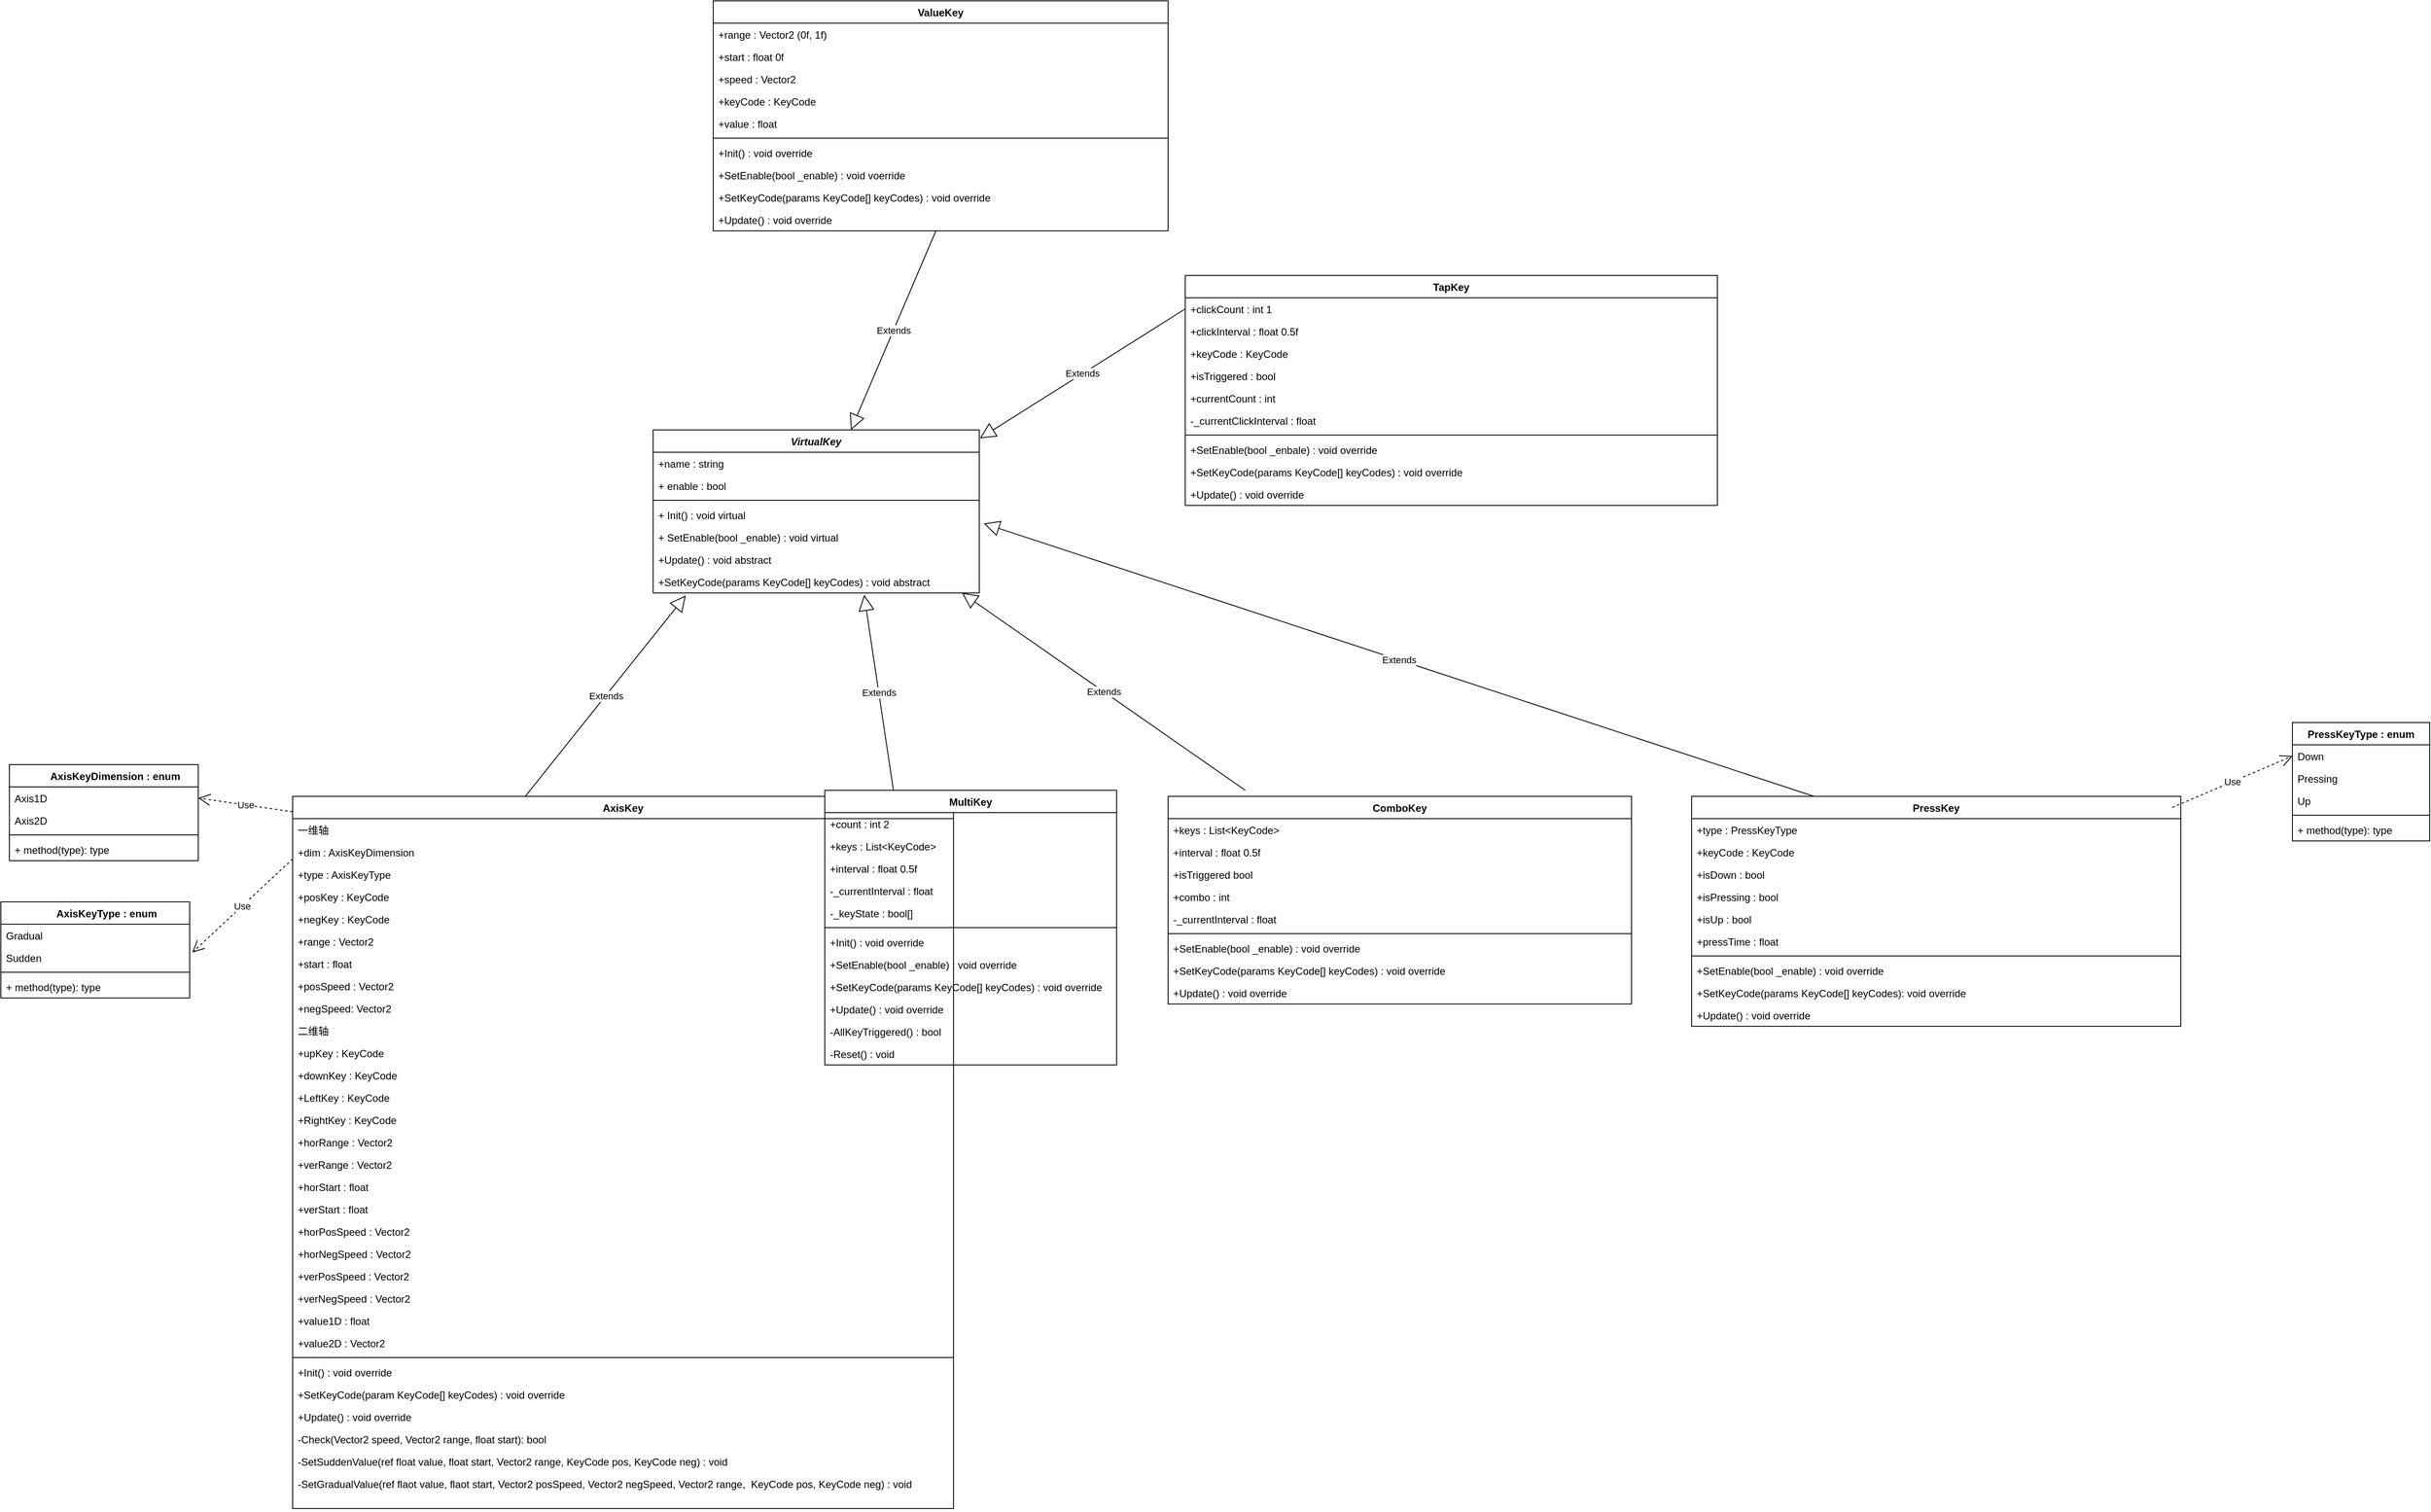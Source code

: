 <mxfile version="26.0.16">
  <diagram id="C5RBs43oDa-KdzZeNtuy" name="Page-1">
    <mxGraphModel dx="2987" dy="2426" grid="1" gridSize="10" guides="1" tooltips="1" connect="1" arrows="1" fold="1" page="1" pageScale="1" pageWidth="827" pageHeight="1169" math="0" shadow="0">
      <root>
        <mxCell id="WIyWlLk6GJQsqaUBKTNV-0" />
        <mxCell id="WIyWlLk6GJQsqaUBKTNV-1" parent="WIyWlLk6GJQsqaUBKTNV-0" />
        <mxCell id="GfEQE-91LS-eangu9dl8-4" value="&lt;i&gt;VirtualKey&lt;/i&gt;" style="swimlane;fontStyle=1;align=center;verticalAlign=top;childLayout=stackLayout;horizontal=1;startSize=26;horizontalStack=0;resizeParent=1;resizeParentMax=0;resizeLast=0;collapsible=1;marginBottom=0;whiteSpace=wrap;html=1;" vertex="1" parent="WIyWlLk6GJQsqaUBKTNV-1">
          <mxGeometry x="610" width="380" height="190" as="geometry" />
        </mxCell>
        <mxCell id="GfEQE-91LS-eangu9dl8-5" value="+name : string" style="text;strokeColor=none;fillColor=none;align=left;verticalAlign=top;spacingLeft=4;spacingRight=4;overflow=hidden;rotatable=0;points=[[0,0.5],[1,0.5]];portConstraint=eastwest;whiteSpace=wrap;html=1;" vertex="1" parent="GfEQE-91LS-eangu9dl8-4">
          <mxGeometry y="26" width="380" height="26" as="geometry" />
        </mxCell>
        <mxCell id="GfEQE-91LS-eangu9dl8-9" value="+ enable : bool" style="text;strokeColor=none;fillColor=none;align=left;verticalAlign=top;spacingLeft=4;spacingRight=4;overflow=hidden;rotatable=0;points=[[0,0.5],[1,0.5]];portConstraint=eastwest;whiteSpace=wrap;html=1;" vertex="1" parent="GfEQE-91LS-eangu9dl8-4">
          <mxGeometry y="52" width="380" height="26" as="geometry" />
        </mxCell>
        <mxCell id="GfEQE-91LS-eangu9dl8-6" value="" style="line;strokeWidth=1;fillColor=none;align=left;verticalAlign=middle;spacingTop=-1;spacingLeft=3;spacingRight=3;rotatable=0;labelPosition=right;points=[];portConstraint=eastwest;strokeColor=inherit;" vertex="1" parent="GfEQE-91LS-eangu9dl8-4">
          <mxGeometry y="78" width="380" height="8" as="geometry" />
        </mxCell>
        <mxCell id="GfEQE-91LS-eangu9dl8-7" value="+ Init() : void virtual" style="text;strokeColor=none;fillColor=none;align=left;verticalAlign=top;spacingLeft=4;spacingRight=4;overflow=hidden;rotatable=0;points=[[0,0.5],[1,0.5]];portConstraint=eastwest;whiteSpace=wrap;html=1;" vertex="1" parent="GfEQE-91LS-eangu9dl8-4">
          <mxGeometry y="86" width="380" height="26" as="geometry" />
        </mxCell>
        <mxCell id="GfEQE-91LS-eangu9dl8-10" value="+ SetEnable(bool _enable) : void virtual" style="text;strokeColor=none;fillColor=none;align=left;verticalAlign=top;spacingLeft=4;spacingRight=4;overflow=hidden;rotatable=0;points=[[0,0.5],[1,0.5]];portConstraint=eastwest;whiteSpace=wrap;html=1;" vertex="1" parent="GfEQE-91LS-eangu9dl8-4">
          <mxGeometry y="112" width="380" height="26" as="geometry" />
        </mxCell>
        <mxCell id="GfEQE-91LS-eangu9dl8-11" value="+Update() : void abstract" style="text;strokeColor=none;fillColor=none;align=left;verticalAlign=top;spacingLeft=4;spacingRight=4;overflow=hidden;rotatable=0;points=[[0,0.5],[1,0.5]];portConstraint=eastwest;whiteSpace=wrap;html=1;" vertex="1" parent="GfEQE-91LS-eangu9dl8-4">
          <mxGeometry y="138" width="380" height="26" as="geometry" />
        </mxCell>
        <mxCell id="GfEQE-91LS-eangu9dl8-12" value="+SetKeyCode(params KeyCode[] keyCodes) : void abstract" style="text;strokeColor=none;fillColor=none;align=left;verticalAlign=top;spacingLeft=4;spacingRight=4;overflow=hidden;rotatable=0;points=[[0,0.5],[1,0.5]];portConstraint=eastwest;whiteSpace=wrap;html=1;" vertex="1" parent="GfEQE-91LS-eangu9dl8-4">
          <mxGeometry y="164" width="380" height="26" as="geometry" />
        </mxCell>
        <mxCell id="GfEQE-91LS-eangu9dl8-8" value="Extends" style="endArrow=block;endSize=16;endFill=0;html=1;rounded=0;exitX=0.774;exitY=-0.047;exitDx=0;exitDy=0;exitPerimeter=0;entryX=0.1;entryY=1.115;entryDx=0;entryDy=0;entryPerimeter=0;" edge="1" parent="WIyWlLk6GJQsqaUBKTNV-1" target="GfEQE-91LS-eangu9dl8-12">
          <mxGeometry width="160" relative="1" as="geometry">
            <mxPoint x="460.9" y="427.18" as="sourcePoint" />
            <mxPoint x="620" y="240" as="targetPoint" />
          </mxGeometry>
        </mxCell>
        <mxCell id="GfEQE-91LS-eangu9dl8-13" value="&lt;span style=&quot;white-space: pre;&quot;&gt;&#x9;&lt;/span&gt;AxisKeyDimension : enum" style="swimlane;fontStyle=1;align=center;verticalAlign=top;childLayout=stackLayout;horizontal=1;startSize=26;horizontalStack=0;resizeParent=1;resizeParentMax=0;resizeLast=0;collapsible=1;marginBottom=0;whiteSpace=wrap;html=1;" vertex="1" parent="WIyWlLk6GJQsqaUBKTNV-1">
          <mxGeometry x="-140" y="390" width="220" height="112" as="geometry" />
        </mxCell>
        <mxCell id="GfEQE-91LS-eangu9dl8-14" value="Axis1D&lt;div&gt;&lt;br&gt;&lt;/div&gt;&lt;div&gt;&lt;br&gt;&lt;/div&gt;&lt;div&gt;&lt;br&gt;&lt;/div&gt;" style="text;strokeColor=none;fillColor=none;align=left;verticalAlign=top;spacingLeft=4;spacingRight=4;overflow=hidden;rotatable=0;points=[[0,0.5],[1,0.5]];portConstraint=eastwest;whiteSpace=wrap;html=1;" vertex="1" parent="GfEQE-91LS-eangu9dl8-13">
          <mxGeometry y="26" width="220" height="26" as="geometry" />
        </mxCell>
        <mxCell id="GfEQE-91LS-eangu9dl8-17" value="Axis2D&lt;div&gt;&lt;br&gt;&lt;/div&gt;&lt;div&gt;&lt;br&gt;&lt;/div&gt;&lt;div&gt;&lt;br&gt;&lt;/div&gt;" style="text;strokeColor=none;fillColor=none;align=left;verticalAlign=top;spacingLeft=4;spacingRight=4;overflow=hidden;rotatable=0;points=[[0,0.5],[1,0.5]];portConstraint=eastwest;whiteSpace=wrap;html=1;" vertex="1" parent="GfEQE-91LS-eangu9dl8-13">
          <mxGeometry y="52" width="220" height="26" as="geometry" />
        </mxCell>
        <mxCell id="GfEQE-91LS-eangu9dl8-15" value="" style="line;strokeWidth=1;fillColor=none;align=left;verticalAlign=middle;spacingTop=-1;spacingLeft=3;spacingRight=3;rotatable=0;labelPosition=right;points=[];portConstraint=eastwest;strokeColor=inherit;" vertex="1" parent="GfEQE-91LS-eangu9dl8-13">
          <mxGeometry y="78" width="220" height="8" as="geometry" />
        </mxCell>
        <mxCell id="GfEQE-91LS-eangu9dl8-16" value="+ method(type): type" style="text;strokeColor=none;fillColor=none;align=left;verticalAlign=top;spacingLeft=4;spacingRight=4;overflow=hidden;rotatable=0;points=[[0,0.5],[1,0.5]];portConstraint=eastwest;whiteSpace=wrap;html=1;" vertex="1" parent="GfEQE-91LS-eangu9dl8-13">
          <mxGeometry y="86" width="220" height="26" as="geometry" />
        </mxCell>
        <mxCell id="GfEQE-91LS-eangu9dl8-18" value="Use" style="endArrow=open;endSize=12;dashed=1;html=1;rounded=0;entryX=1;entryY=0.5;entryDx=0;entryDy=0;exitX=0;exitY=0.25;exitDx=0;exitDy=0;" edge="1" parent="WIyWlLk6GJQsqaUBKTNV-1" target="GfEQE-91LS-eangu9dl8-14">
          <mxGeometry width="160" relative="1" as="geometry">
            <mxPoint x="190" y="445" as="sourcePoint" />
            <mxPoint x="160" y="590" as="targetPoint" />
          </mxGeometry>
        </mxCell>
        <mxCell id="GfEQE-91LS-eangu9dl8-19" value="&lt;span style=&quot;white-space: pre;&quot;&gt;&#x9;&lt;/span&gt;AxisKeyType&amp;nbsp;: enum" style="swimlane;fontStyle=1;align=center;verticalAlign=top;childLayout=stackLayout;horizontal=1;startSize=26;horizontalStack=0;resizeParent=1;resizeParentMax=0;resizeLast=0;collapsible=1;marginBottom=0;whiteSpace=wrap;html=1;" vertex="1" parent="WIyWlLk6GJQsqaUBKTNV-1">
          <mxGeometry x="-150" y="550" width="220" height="112" as="geometry" />
        </mxCell>
        <mxCell id="GfEQE-91LS-eangu9dl8-20" value="&lt;div&gt;Gradual&lt;/div&gt;" style="text;strokeColor=none;fillColor=none;align=left;verticalAlign=top;spacingLeft=4;spacingRight=4;overflow=hidden;rotatable=0;points=[[0,0.5],[1,0.5]];portConstraint=eastwest;whiteSpace=wrap;html=1;" vertex="1" parent="GfEQE-91LS-eangu9dl8-19">
          <mxGeometry y="26" width="220" height="26" as="geometry" />
        </mxCell>
        <mxCell id="GfEQE-91LS-eangu9dl8-21" value="&lt;div&gt;Sudden&lt;/div&gt;" style="text;strokeColor=none;fillColor=none;align=left;verticalAlign=top;spacingLeft=4;spacingRight=4;overflow=hidden;rotatable=0;points=[[0,0.5],[1,0.5]];portConstraint=eastwest;whiteSpace=wrap;html=1;" vertex="1" parent="GfEQE-91LS-eangu9dl8-19">
          <mxGeometry y="52" width="220" height="26" as="geometry" />
        </mxCell>
        <mxCell id="GfEQE-91LS-eangu9dl8-22" value="" style="line;strokeWidth=1;fillColor=none;align=left;verticalAlign=middle;spacingTop=-1;spacingLeft=3;spacingRight=3;rotatable=0;labelPosition=right;points=[];portConstraint=eastwest;strokeColor=inherit;" vertex="1" parent="GfEQE-91LS-eangu9dl8-19">
          <mxGeometry y="78" width="220" height="8" as="geometry" />
        </mxCell>
        <mxCell id="GfEQE-91LS-eangu9dl8-23" value="+ method(type): type" style="text;strokeColor=none;fillColor=none;align=left;verticalAlign=top;spacingLeft=4;spacingRight=4;overflow=hidden;rotatable=0;points=[[0,0.5],[1,0.5]];portConstraint=eastwest;whiteSpace=wrap;html=1;" vertex="1" parent="GfEQE-91LS-eangu9dl8-19">
          <mxGeometry y="86" width="220" height="26" as="geometry" />
        </mxCell>
        <mxCell id="GfEQE-91LS-eangu9dl8-24" value="Use" style="endArrow=open;endSize=12;dashed=1;html=1;rounded=0;entryX=1.014;entryY=0.269;entryDx=0;entryDy=0;entryPerimeter=0;" edge="1" parent="WIyWlLk6GJQsqaUBKTNV-1" target="GfEQE-91LS-eangu9dl8-21">
          <mxGeometry width="160" relative="1" as="geometry">
            <mxPoint x="190" y="500" as="sourcePoint" />
            <mxPoint x="100" y="550" as="targetPoint" />
          </mxGeometry>
        </mxCell>
        <mxCell id="GfEQE-91LS-eangu9dl8-25" value="AxisKey" style="swimlane;fontStyle=1;align=center;verticalAlign=top;childLayout=stackLayout;horizontal=1;startSize=26;horizontalStack=0;resizeParent=1;resizeParentMax=0;resizeLast=0;collapsible=1;marginBottom=0;whiteSpace=wrap;html=1;" vertex="1" parent="WIyWlLk6GJQsqaUBKTNV-1">
          <mxGeometry x="190" y="427" width="770" height="830" as="geometry" />
        </mxCell>
        <mxCell id="GfEQE-91LS-eangu9dl8-26" value="一维轴" style="text;strokeColor=none;fillColor=none;align=left;verticalAlign=top;spacingLeft=4;spacingRight=4;overflow=hidden;rotatable=0;points=[[0,0.5],[1,0.5]];portConstraint=eastwest;whiteSpace=wrap;html=1;" vertex="1" parent="GfEQE-91LS-eangu9dl8-25">
          <mxGeometry y="26" width="770" height="26" as="geometry" />
        </mxCell>
        <mxCell id="GfEQE-91LS-eangu9dl8-40" value="+dim : AxisKeyDimension" style="text;strokeColor=none;fillColor=none;align=left;verticalAlign=top;spacingLeft=4;spacingRight=4;overflow=hidden;rotatable=0;points=[[0,0.5],[1,0.5]];portConstraint=eastwest;whiteSpace=wrap;html=1;" vertex="1" parent="GfEQE-91LS-eangu9dl8-25">
          <mxGeometry y="52" width="770" height="26" as="geometry" />
        </mxCell>
        <mxCell id="GfEQE-91LS-eangu9dl8-29" value="+type : AxisKeyType" style="text;strokeColor=none;fillColor=none;align=left;verticalAlign=top;spacingLeft=4;spacingRight=4;overflow=hidden;rotatable=0;points=[[0,0.5],[1,0.5]];portConstraint=eastwest;whiteSpace=wrap;html=1;" vertex="1" parent="GfEQE-91LS-eangu9dl8-25">
          <mxGeometry y="78" width="770" height="26" as="geometry" />
        </mxCell>
        <mxCell id="GfEQE-91LS-eangu9dl8-30" value="+posKey : KeyCode" style="text;strokeColor=none;fillColor=none;align=left;verticalAlign=top;spacingLeft=4;spacingRight=4;overflow=hidden;rotatable=0;points=[[0,0.5],[1,0.5]];portConstraint=eastwest;whiteSpace=wrap;html=1;" vertex="1" parent="GfEQE-91LS-eangu9dl8-25">
          <mxGeometry y="104" width="770" height="26" as="geometry" />
        </mxCell>
        <mxCell id="GfEQE-91LS-eangu9dl8-31" value="+negKey : KeyCode" style="text;strokeColor=none;fillColor=none;align=left;verticalAlign=top;spacingLeft=4;spacingRight=4;overflow=hidden;rotatable=0;points=[[0,0.5],[1,0.5]];portConstraint=eastwest;whiteSpace=wrap;html=1;" vertex="1" parent="GfEQE-91LS-eangu9dl8-25">
          <mxGeometry y="130" width="770" height="26" as="geometry" />
        </mxCell>
        <mxCell id="GfEQE-91LS-eangu9dl8-32" value="+range : Vector2" style="text;strokeColor=none;fillColor=none;align=left;verticalAlign=top;spacingLeft=4;spacingRight=4;overflow=hidden;rotatable=0;points=[[0,0.5],[1,0.5]];portConstraint=eastwest;whiteSpace=wrap;html=1;" vertex="1" parent="GfEQE-91LS-eangu9dl8-25">
          <mxGeometry y="156" width="770" height="26" as="geometry" />
        </mxCell>
        <mxCell id="GfEQE-91LS-eangu9dl8-33" value="+start : float" style="text;strokeColor=none;fillColor=none;align=left;verticalAlign=top;spacingLeft=4;spacingRight=4;overflow=hidden;rotatable=0;points=[[0,0.5],[1,0.5]];portConstraint=eastwest;whiteSpace=wrap;html=1;" vertex="1" parent="GfEQE-91LS-eangu9dl8-25">
          <mxGeometry y="182" width="770" height="26" as="geometry" />
        </mxCell>
        <mxCell id="GfEQE-91LS-eangu9dl8-34" value="+posSpeed : Vector2" style="text;strokeColor=none;fillColor=none;align=left;verticalAlign=top;spacingLeft=4;spacingRight=4;overflow=hidden;rotatable=0;points=[[0,0.5],[1,0.5]];portConstraint=eastwest;whiteSpace=wrap;html=1;" vertex="1" parent="GfEQE-91LS-eangu9dl8-25">
          <mxGeometry y="208" width="770" height="26" as="geometry" />
        </mxCell>
        <mxCell id="GfEQE-91LS-eangu9dl8-35" value="+negSpeed: Vector2" style="text;strokeColor=none;fillColor=none;align=left;verticalAlign=top;spacingLeft=4;spacingRight=4;overflow=hidden;rotatable=0;points=[[0,0.5],[1,0.5]];portConstraint=eastwest;whiteSpace=wrap;html=1;" vertex="1" parent="GfEQE-91LS-eangu9dl8-25">
          <mxGeometry y="234" width="770" height="26" as="geometry" />
        </mxCell>
        <mxCell id="GfEQE-91LS-eangu9dl8-38" value="二维轴" style="text;strokeColor=none;fillColor=none;align=left;verticalAlign=top;spacingLeft=4;spacingRight=4;overflow=hidden;rotatable=0;points=[[0,0.5],[1,0.5]];portConstraint=eastwest;whiteSpace=wrap;html=1;" vertex="1" parent="GfEQE-91LS-eangu9dl8-25">
          <mxGeometry y="260" width="770" height="26" as="geometry" />
        </mxCell>
        <mxCell id="GfEQE-91LS-eangu9dl8-41" value="+upKey : KeyCode" style="text;strokeColor=none;fillColor=none;align=left;verticalAlign=top;spacingLeft=4;spacingRight=4;overflow=hidden;rotatable=0;points=[[0,0.5],[1,0.5]];portConstraint=eastwest;whiteSpace=wrap;html=1;" vertex="1" parent="GfEQE-91LS-eangu9dl8-25">
          <mxGeometry y="286" width="770" height="26" as="geometry" />
        </mxCell>
        <mxCell id="GfEQE-91LS-eangu9dl8-42" value="+downKey : KeyCode" style="text;strokeColor=none;fillColor=none;align=left;verticalAlign=top;spacingLeft=4;spacingRight=4;overflow=hidden;rotatable=0;points=[[0,0.5],[1,0.5]];portConstraint=eastwest;whiteSpace=wrap;html=1;" vertex="1" parent="GfEQE-91LS-eangu9dl8-25">
          <mxGeometry y="312" width="770" height="26" as="geometry" />
        </mxCell>
        <mxCell id="GfEQE-91LS-eangu9dl8-43" value="+LeftKey : KeyCode" style="text;strokeColor=none;fillColor=none;align=left;verticalAlign=top;spacingLeft=4;spacingRight=4;overflow=hidden;rotatable=0;points=[[0,0.5],[1,0.5]];portConstraint=eastwest;whiteSpace=wrap;html=1;" vertex="1" parent="GfEQE-91LS-eangu9dl8-25">
          <mxGeometry y="338" width="770" height="26" as="geometry" />
        </mxCell>
        <mxCell id="GfEQE-91LS-eangu9dl8-44" value="+RightKey : KeyCode" style="text;strokeColor=none;fillColor=none;align=left;verticalAlign=top;spacingLeft=4;spacingRight=4;overflow=hidden;rotatable=0;points=[[0,0.5],[1,0.5]];portConstraint=eastwest;whiteSpace=wrap;html=1;" vertex="1" parent="GfEQE-91LS-eangu9dl8-25">
          <mxGeometry y="364" width="770" height="26" as="geometry" />
        </mxCell>
        <mxCell id="GfEQE-91LS-eangu9dl8-45" value="+horRange : Vector2" style="text;strokeColor=none;fillColor=none;align=left;verticalAlign=top;spacingLeft=4;spacingRight=4;overflow=hidden;rotatable=0;points=[[0,0.5],[1,0.5]];portConstraint=eastwest;whiteSpace=wrap;html=1;" vertex="1" parent="GfEQE-91LS-eangu9dl8-25">
          <mxGeometry y="390" width="770" height="26" as="geometry" />
        </mxCell>
        <mxCell id="GfEQE-91LS-eangu9dl8-46" value="+verRange : Vector2" style="text;strokeColor=none;fillColor=none;align=left;verticalAlign=top;spacingLeft=4;spacingRight=4;overflow=hidden;rotatable=0;points=[[0,0.5],[1,0.5]];portConstraint=eastwest;whiteSpace=wrap;html=1;" vertex="1" parent="GfEQE-91LS-eangu9dl8-25">
          <mxGeometry y="416" width="770" height="26" as="geometry" />
        </mxCell>
        <mxCell id="GfEQE-91LS-eangu9dl8-47" value="+horStart : float" style="text;strokeColor=none;fillColor=none;align=left;verticalAlign=top;spacingLeft=4;spacingRight=4;overflow=hidden;rotatable=0;points=[[0,0.5],[1,0.5]];portConstraint=eastwest;whiteSpace=wrap;html=1;" vertex="1" parent="GfEQE-91LS-eangu9dl8-25">
          <mxGeometry y="442" width="770" height="26" as="geometry" />
        </mxCell>
        <mxCell id="GfEQE-91LS-eangu9dl8-48" value="+verStart : float" style="text;strokeColor=none;fillColor=none;align=left;verticalAlign=top;spacingLeft=4;spacingRight=4;overflow=hidden;rotatable=0;points=[[0,0.5],[1,0.5]];portConstraint=eastwest;whiteSpace=wrap;html=1;" vertex="1" parent="GfEQE-91LS-eangu9dl8-25">
          <mxGeometry y="468" width="770" height="26" as="geometry" />
        </mxCell>
        <mxCell id="GfEQE-91LS-eangu9dl8-49" value="+horPosSpeed : Vector2" style="text;strokeColor=none;fillColor=none;align=left;verticalAlign=top;spacingLeft=4;spacingRight=4;overflow=hidden;rotatable=0;points=[[0,0.5],[1,0.5]];portConstraint=eastwest;whiteSpace=wrap;html=1;" vertex="1" parent="GfEQE-91LS-eangu9dl8-25">
          <mxGeometry y="494" width="770" height="26" as="geometry" />
        </mxCell>
        <mxCell id="GfEQE-91LS-eangu9dl8-50" value="+horNegSpeed : Vector2" style="text;strokeColor=none;fillColor=none;align=left;verticalAlign=top;spacingLeft=4;spacingRight=4;overflow=hidden;rotatable=0;points=[[0,0.5],[1,0.5]];portConstraint=eastwest;whiteSpace=wrap;html=1;" vertex="1" parent="GfEQE-91LS-eangu9dl8-25">
          <mxGeometry y="520" width="770" height="26" as="geometry" />
        </mxCell>
        <mxCell id="GfEQE-91LS-eangu9dl8-51" value="+verPosSpeed : Vector2" style="text;strokeColor=none;fillColor=none;align=left;verticalAlign=top;spacingLeft=4;spacingRight=4;overflow=hidden;rotatable=0;points=[[0,0.5],[1,0.5]];portConstraint=eastwest;whiteSpace=wrap;html=1;" vertex="1" parent="GfEQE-91LS-eangu9dl8-25">
          <mxGeometry y="546" width="770" height="26" as="geometry" />
        </mxCell>
        <mxCell id="GfEQE-91LS-eangu9dl8-52" value="+verNegSpeed : Vector2" style="text;strokeColor=none;fillColor=none;align=left;verticalAlign=top;spacingLeft=4;spacingRight=4;overflow=hidden;rotatable=0;points=[[0,0.5],[1,0.5]];portConstraint=eastwest;whiteSpace=wrap;html=1;" vertex="1" parent="GfEQE-91LS-eangu9dl8-25">
          <mxGeometry y="572" width="770" height="26" as="geometry" />
        </mxCell>
        <mxCell id="GfEQE-91LS-eangu9dl8-53" value="+value1D : float" style="text;strokeColor=none;fillColor=none;align=left;verticalAlign=top;spacingLeft=4;spacingRight=4;overflow=hidden;rotatable=0;points=[[0,0.5],[1,0.5]];portConstraint=eastwest;whiteSpace=wrap;html=1;" vertex="1" parent="GfEQE-91LS-eangu9dl8-25">
          <mxGeometry y="598" width="770" height="26" as="geometry" />
        </mxCell>
        <mxCell id="GfEQE-91LS-eangu9dl8-54" value="+value2D : Vector2" style="text;strokeColor=none;fillColor=none;align=left;verticalAlign=top;spacingLeft=4;spacingRight=4;overflow=hidden;rotatable=0;points=[[0,0.5],[1,0.5]];portConstraint=eastwest;whiteSpace=wrap;html=1;" vertex="1" parent="GfEQE-91LS-eangu9dl8-25">
          <mxGeometry y="624" width="770" height="26" as="geometry" />
        </mxCell>
        <mxCell id="GfEQE-91LS-eangu9dl8-27" value="" style="line;strokeWidth=1;fillColor=none;align=left;verticalAlign=middle;spacingTop=-1;spacingLeft=3;spacingRight=3;rotatable=0;labelPosition=right;points=[];portConstraint=eastwest;strokeColor=inherit;" vertex="1" parent="GfEQE-91LS-eangu9dl8-25">
          <mxGeometry y="650" width="770" height="8" as="geometry" />
        </mxCell>
        <mxCell id="GfEQE-91LS-eangu9dl8-28" value="+Init() : void override" style="text;strokeColor=none;fillColor=none;align=left;verticalAlign=top;spacingLeft=4;spacingRight=4;overflow=hidden;rotatable=0;points=[[0,0.5],[1,0.5]];portConstraint=eastwest;whiteSpace=wrap;html=1;" vertex="1" parent="GfEQE-91LS-eangu9dl8-25">
          <mxGeometry y="658" width="770" height="26" as="geometry" />
        </mxCell>
        <mxCell id="GfEQE-91LS-eangu9dl8-55" value="+SetKeyCode(param KeyCode[] keyCodes) : void override" style="text;strokeColor=none;fillColor=none;align=left;verticalAlign=top;spacingLeft=4;spacingRight=4;overflow=hidden;rotatable=0;points=[[0,0.5],[1,0.5]];portConstraint=eastwest;whiteSpace=wrap;html=1;" vertex="1" parent="GfEQE-91LS-eangu9dl8-25">
          <mxGeometry y="684" width="770" height="26" as="geometry" />
        </mxCell>
        <mxCell id="GfEQE-91LS-eangu9dl8-56" value="+Update() : void override" style="text;strokeColor=none;fillColor=none;align=left;verticalAlign=top;spacingLeft=4;spacingRight=4;overflow=hidden;rotatable=0;points=[[0,0.5],[1,0.5]];portConstraint=eastwest;whiteSpace=wrap;html=1;" vertex="1" parent="GfEQE-91LS-eangu9dl8-25">
          <mxGeometry y="710" width="770" height="26" as="geometry" />
        </mxCell>
        <mxCell id="GfEQE-91LS-eangu9dl8-58" value="-Check(Vector2 speed, Vector2 range, float start): bool" style="text;strokeColor=none;fillColor=none;align=left;verticalAlign=top;spacingLeft=4;spacingRight=4;overflow=hidden;rotatable=0;points=[[0,0.5],[1,0.5]];portConstraint=eastwest;whiteSpace=wrap;html=1;" vertex="1" parent="GfEQE-91LS-eangu9dl8-25">
          <mxGeometry y="736" width="770" height="26" as="geometry" />
        </mxCell>
        <mxCell id="GfEQE-91LS-eangu9dl8-57" value="-SetSuddenValue(ref float value, float start, Vector2 range, KeyCode pos, KeyCode neg) : void" style="text;strokeColor=none;fillColor=none;align=left;verticalAlign=top;spacingLeft=4;spacingRight=4;overflow=hidden;rotatable=0;points=[[0,0.5],[1,0.5]];portConstraint=eastwest;whiteSpace=wrap;html=1;" vertex="1" parent="GfEQE-91LS-eangu9dl8-25">
          <mxGeometry y="762" width="770" height="26" as="geometry" />
        </mxCell>
        <mxCell id="GfEQE-91LS-eangu9dl8-130" value="-SetGradualValue(ref flaot value, flaot start, Vector2 posSpeed, Vector2 negSpeed, Vector2 range,&amp;nbsp; KeyCode pos, KeyCode neg) : void" style="text;strokeColor=none;fillColor=none;align=left;verticalAlign=top;spacingLeft=4;spacingRight=4;overflow=hidden;rotatable=0;points=[[0,0.5],[1,0.5]];portConstraint=eastwest;whiteSpace=wrap;html=1;" vertex="1" parent="GfEQE-91LS-eangu9dl8-25">
          <mxGeometry y="788" width="770" height="42" as="geometry" />
        </mxCell>
        <mxCell id="GfEQE-91LS-eangu9dl8-59" value="MultiKey" style="swimlane;fontStyle=1;align=center;verticalAlign=top;childLayout=stackLayout;horizontal=1;startSize=26;horizontalStack=0;resizeParent=1;resizeParentMax=0;resizeLast=0;collapsible=1;marginBottom=0;whiteSpace=wrap;html=1;" vertex="1" parent="WIyWlLk6GJQsqaUBKTNV-1">
          <mxGeometry x="810" y="420" width="340" height="320" as="geometry" />
        </mxCell>
        <mxCell id="GfEQE-91LS-eangu9dl8-60" value="+count : int 2" style="text;strokeColor=none;fillColor=none;align=left;verticalAlign=top;spacingLeft=4;spacingRight=4;overflow=hidden;rotatable=0;points=[[0,0.5],[1,0.5]];portConstraint=eastwest;whiteSpace=wrap;html=1;" vertex="1" parent="GfEQE-91LS-eangu9dl8-59">
          <mxGeometry y="26" width="340" height="26" as="geometry" />
        </mxCell>
        <mxCell id="GfEQE-91LS-eangu9dl8-64" value="+keys : List&amp;lt;KeyCode&amp;gt;" style="text;strokeColor=none;fillColor=none;align=left;verticalAlign=top;spacingLeft=4;spacingRight=4;overflow=hidden;rotatable=0;points=[[0,0.5],[1,0.5]];portConstraint=eastwest;whiteSpace=wrap;html=1;" vertex="1" parent="GfEQE-91LS-eangu9dl8-59">
          <mxGeometry y="52" width="340" height="26" as="geometry" />
        </mxCell>
        <mxCell id="GfEQE-91LS-eangu9dl8-65" value="+interval : float 0.5f" style="text;strokeColor=none;fillColor=none;align=left;verticalAlign=top;spacingLeft=4;spacingRight=4;overflow=hidden;rotatable=0;points=[[0,0.5],[1,0.5]];portConstraint=eastwest;whiteSpace=wrap;html=1;" vertex="1" parent="GfEQE-91LS-eangu9dl8-59">
          <mxGeometry y="78" width="340" height="26" as="geometry" />
        </mxCell>
        <mxCell id="GfEQE-91LS-eangu9dl8-66" value="-_currentInterval : float" style="text;strokeColor=none;fillColor=none;align=left;verticalAlign=top;spacingLeft=4;spacingRight=4;overflow=hidden;rotatable=0;points=[[0,0.5],[1,0.5]];portConstraint=eastwest;whiteSpace=wrap;html=1;" vertex="1" parent="GfEQE-91LS-eangu9dl8-59">
          <mxGeometry y="104" width="340" height="26" as="geometry" />
        </mxCell>
        <mxCell id="GfEQE-91LS-eangu9dl8-67" value="-_keyState : bool[]" style="text;strokeColor=none;fillColor=none;align=left;verticalAlign=top;spacingLeft=4;spacingRight=4;overflow=hidden;rotatable=0;points=[[0,0.5],[1,0.5]];portConstraint=eastwest;whiteSpace=wrap;html=1;" vertex="1" parent="GfEQE-91LS-eangu9dl8-59">
          <mxGeometry y="130" width="340" height="26" as="geometry" />
        </mxCell>
        <mxCell id="GfEQE-91LS-eangu9dl8-61" value="" style="line;strokeWidth=1;fillColor=none;align=left;verticalAlign=middle;spacingTop=-1;spacingLeft=3;spacingRight=3;rotatable=0;labelPosition=right;points=[];portConstraint=eastwest;strokeColor=inherit;" vertex="1" parent="GfEQE-91LS-eangu9dl8-59">
          <mxGeometry y="156" width="340" height="8" as="geometry" />
        </mxCell>
        <mxCell id="GfEQE-91LS-eangu9dl8-62" value="+Init() : void override" style="text;strokeColor=none;fillColor=none;align=left;verticalAlign=top;spacingLeft=4;spacingRight=4;overflow=hidden;rotatable=0;points=[[0,0.5],[1,0.5]];portConstraint=eastwest;whiteSpace=wrap;html=1;" vertex="1" parent="GfEQE-91LS-eangu9dl8-59">
          <mxGeometry y="164" width="340" height="26" as="geometry" />
        </mxCell>
        <mxCell id="GfEQE-91LS-eangu9dl8-68" value="+SetEnable(bool _enable) : void override" style="text;strokeColor=none;fillColor=none;align=left;verticalAlign=top;spacingLeft=4;spacingRight=4;overflow=hidden;rotatable=0;points=[[0,0.5],[1,0.5]];portConstraint=eastwest;whiteSpace=wrap;html=1;" vertex="1" parent="GfEQE-91LS-eangu9dl8-59">
          <mxGeometry y="190" width="340" height="26" as="geometry" />
        </mxCell>
        <mxCell id="GfEQE-91LS-eangu9dl8-69" value="+SetKeyCode(params KeyCode[] keyCodes) : void override" style="text;strokeColor=none;fillColor=none;align=left;verticalAlign=top;spacingLeft=4;spacingRight=4;overflow=hidden;rotatable=0;points=[[0,0.5],[1,0.5]];portConstraint=eastwest;whiteSpace=wrap;html=1;" vertex="1" parent="GfEQE-91LS-eangu9dl8-59">
          <mxGeometry y="216" width="340" height="26" as="geometry" />
        </mxCell>
        <mxCell id="GfEQE-91LS-eangu9dl8-70" value="+Update() : void override" style="text;strokeColor=none;fillColor=none;align=left;verticalAlign=top;spacingLeft=4;spacingRight=4;overflow=hidden;rotatable=0;points=[[0,0.5],[1,0.5]];portConstraint=eastwest;whiteSpace=wrap;html=1;" vertex="1" parent="GfEQE-91LS-eangu9dl8-59">
          <mxGeometry y="242" width="340" height="26" as="geometry" />
        </mxCell>
        <mxCell id="GfEQE-91LS-eangu9dl8-71" value="-AllKeyTriggered() : bool&amp;nbsp;" style="text;strokeColor=none;fillColor=none;align=left;verticalAlign=top;spacingLeft=4;spacingRight=4;overflow=hidden;rotatable=0;points=[[0,0.5],[1,0.5]];portConstraint=eastwest;whiteSpace=wrap;html=1;" vertex="1" parent="GfEQE-91LS-eangu9dl8-59">
          <mxGeometry y="268" width="340" height="26" as="geometry" />
        </mxCell>
        <mxCell id="GfEQE-91LS-eangu9dl8-72" value="-Reset() : void" style="text;strokeColor=none;fillColor=none;align=left;verticalAlign=top;spacingLeft=4;spacingRight=4;overflow=hidden;rotatable=0;points=[[0,0.5],[1,0.5]];portConstraint=eastwest;whiteSpace=wrap;html=1;" vertex="1" parent="GfEQE-91LS-eangu9dl8-59">
          <mxGeometry y="294" width="340" height="26" as="geometry" />
        </mxCell>
        <mxCell id="GfEQE-91LS-eangu9dl8-63" value="Extends" style="endArrow=block;endSize=16;endFill=0;html=1;rounded=0;entryX=0.647;entryY=1.089;entryDx=0;entryDy=0;entryPerimeter=0;" edge="1" parent="WIyWlLk6GJQsqaUBKTNV-1" target="GfEQE-91LS-eangu9dl8-12">
          <mxGeometry width="160" relative="1" as="geometry">
            <mxPoint x="890" y="420" as="sourcePoint" />
            <mxPoint x="1060" y="290" as="targetPoint" />
          </mxGeometry>
        </mxCell>
        <mxCell id="GfEQE-91LS-eangu9dl8-73" value="ComboKey" style="swimlane;fontStyle=1;align=center;verticalAlign=top;childLayout=stackLayout;horizontal=1;startSize=26;horizontalStack=0;resizeParent=1;resizeParentMax=0;resizeLast=0;collapsible=1;marginBottom=0;whiteSpace=wrap;html=1;" vertex="1" parent="WIyWlLk6GJQsqaUBKTNV-1">
          <mxGeometry x="1210" y="427" width="540" height="242" as="geometry" />
        </mxCell>
        <mxCell id="GfEQE-91LS-eangu9dl8-74" value="+keys : List&amp;lt;KeyCode&amp;gt;" style="text;strokeColor=none;fillColor=none;align=left;verticalAlign=top;spacingLeft=4;spacingRight=4;overflow=hidden;rotatable=0;points=[[0,0.5],[1,0.5]];portConstraint=eastwest;whiteSpace=wrap;html=1;" vertex="1" parent="GfEQE-91LS-eangu9dl8-73">
          <mxGeometry y="26" width="540" height="26" as="geometry" />
        </mxCell>
        <mxCell id="GfEQE-91LS-eangu9dl8-77" value="+interval : float 0.5f" style="text;strokeColor=none;fillColor=none;align=left;verticalAlign=top;spacingLeft=4;spacingRight=4;overflow=hidden;rotatable=0;points=[[0,0.5],[1,0.5]];portConstraint=eastwest;whiteSpace=wrap;html=1;" vertex="1" parent="GfEQE-91LS-eangu9dl8-73">
          <mxGeometry y="52" width="540" height="26" as="geometry" />
        </mxCell>
        <mxCell id="GfEQE-91LS-eangu9dl8-78" value="+isTriggered bool" style="text;strokeColor=none;fillColor=none;align=left;verticalAlign=top;spacingLeft=4;spacingRight=4;overflow=hidden;rotatable=0;points=[[0,0.5],[1,0.5]];portConstraint=eastwest;whiteSpace=wrap;html=1;" vertex="1" parent="GfEQE-91LS-eangu9dl8-73">
          <mxGeometry y="78" width="540" height="26" as="geometry" />
        </mxCell>
        <mxCell id="GfEQE-91LS-eangu9dl8-79" value="+combo : int" style="text;strokeColor=none;fillColor=none;align=left;verticalAlign=top;spacingLeft=4;spacingRight=4;overflow=hidden;rotatable=0;points=[[0,0.5],[1,0.5]];portConstraint=eastwest;whiteSpace=wrap;html=1;" vertex="1" parent="GfEQE-91LS-eangu9dl8-73">
          <mxGeometry y="104" width="540" height="26" as="geometry" />
        </mxCell>
        <mxCell id="GfEQE-91LS-eangu9dl8-80" value="-_currentInterval : float" style="text;strokeColor=none;fillColor=none;align=left;verticalAlign=top;spacingLeft=4;spacingRight=4;overflow=hidden;rotatable=0;points=[[0,0.5],[1,0.5]];portConstraint=eastwest;whiteSpace=wrap;html=1;" vertex="1" parent="GfEQE-91LS-eangu9dl8-73">
          <mxGeometry y="130" width="540" height="26" as="geometry" />
        </mxCell>
        <mxCell id="GfEQE-91LS-eangu9dl8-75" value="" style="line;strokeWidth=1;fillColor=none;align=left;verticalAlign=middle;spacingTop=-1;spacingLeft=3;spacingRight=3;rotatable=0;labelPosition=right;points=[];portConstraint=eastwest;strokeColor=inherit;" vertex="1" parent="GfEQE-91LS-eangu9dl8-73">
          <mxGeometry y="156" width="540" height="8" as="geometry" />
        </mxCell>
        <mxCell id="GfEQE-91LS-eangu9dl8-76" value="+SetEnable(bool _enable) : void override" style="text;strokeColor=none;fillColor=none;align=left;verticalAlign=top;spacingLeft=4;spacingRight=4;overflow=hidden;rotatable=0;points=[[0,0.5],[1,0.5]];portConstraint=eastwest;whiteSpace=wrap;html=1;" vertex="1" parent="GfEQE-91LS-eangu9dl8-73">
          <mxGeometry y="164" width="540" height="26" as="geometry" />
        </mxCell>
        <mxCell id="GfEQE-91LS-eangu9dl8-82" value="+SetKeyCode(params KeyCode[] keyCodes) : void override" style="text;strokeColor=none;fillColor=none;align=left;verticalAlign=top;spacingLeft=4;spacingRight=4;overflow=hidden;rotatable=0;points=[[0,0.5],[1,0.5]];portConstraint=eastwest;whiteSpace=wrap;html=1;" vertex="1" parent="GfEQE-91LS-eangu9dl8-73">
          <mxGeometry y="190" width="540" height="26" as="geometry" />
        </mxCell>
        <mxCell id="GfEQE-91LS-eangu9dl8-83" value="+Update() : void override" style="text;strokeColor=none;fillColor=none;align=left;verticalAlign=top;spacingLeft=4;spacingRight=4;overflow=hidden;rotatable=0;points=[[0,0.5],[1,0.5]];portConstraint=eastwest;whiteSpace=wrap;html=1;" vertex="1" parent="GfEQE-91LS-eangu9dl8-73">
          <mxGeometry y="216" width="540" height="26" as="geometry" />
        </mxCell>
        <mxCell id="GfEQE-91LS-eangu9dl8-81" value="Extends" style="endArrow=block;endSize=16;endFill=0;html=1;rounded=0;entryX=0.947;entryY=1;entryDx=0;entryDy=0;entryPerimeter=0;" edge="1" parent="WIyWlLk6GJQsqaUBKTNV-1" target="GfEQE-91LS-eangu9dl8-12">
          <mxGeometry width="160" relative="1" as="geometry">
            <mxPoint x="1300" y="420" as="sourcePoint" />
            <mxPoint x="1270" y="370" as="targetPoint" />
          </mxGeometry>
        </mxCell>
        <mxCell id="GfEQE-91LS-eangu9dl8-84" value="PressKey" style="swimlane;fontStyle=1;align=center;verticalAlign=top;childLayout=stackLayout;horizontal=1;startSize=26;horizontalStack=0;resizeParent=1;resizeParentMax=0;resizeLast=0;collapsible=1;marginBottom=0;whiteSpace=wrap;html=1;" vertex="1" parent="WIyWlLk6GJQsqaUBKTNV-1">
          <mxGeometry x="1820" y="427" width="570" height="268" as="geometry" />
        </mxCell>
        <mxCell id="GfEQE-91LS-eangu9dl8-92" value="Use" style="endArrow=open;endSize=12;dashed=1;html=1;rounded=0;entryX=0;entryY=0.5;entryDx=0;entryDy=0;" edge="1" parent="GfEQE-91LS-eangu9dl8-84" target="GfEQE-91LS-eangu9dl8-89">
          <mxGeometry width="160" relative="1" as="geometry">
            <mxPoint x="560" y="13" as="sourcePoint" />
            <mxPoint x="720" y="13" as="targetPoint" />
          </mxGeometry>
        </mxCell>
        <mxCell id="GfEQE-91LS-eangu9dl8-85" value="+type : PressKeyType" style="text;strokeColor=none;fillColor=none;align=left;verticalAlign=top;spacingLeft=4;spacingRight=4;overflow=hidden;rotatable=0;points=[[0,0.5],[1,0.5]];portConstraint=eastwest;whiteSpace=wrap;html=1;" vertex="1" parent="GfEQE-91LS-eangu9dl8-84">
          <mxGeometry y="26" width="570" height="26" as="geometry" />
        </mxCell>
        <mxCell id="GfEQE-91LS-eangu9dl8-95" value="+keyCode : KeyCode" style="text;strokeColor=none;fillColor=none;align=left;verticalAlign=top;spacingLeft=4;spacingRight=4;overflow=hidden;rotatable=0;points=[[0,0.5],[1,0.5]];portConstraint=eastwest;whiteSpace=wrap;html=1;" vertex="1" parent="GfEQE-91LS-eangu9dl8-84">
          <mxGeometry y="52" width="570" height="26" as="geometry" />
        </mxCell>
        <mxCell id="GfEQE-91LS-eangu9dl8-96" value="+isDown : bool" style="text;strokeColor=none;fillColor=none;align=left;verticalAlign=top;spacingLeft=4;spacingRight=4;overflow=hidden;rotatable=0;points=[[0,0.5],[1,0.5]];portConstraint=eastwest;whiteSpace=wrap;html=1;" vertex="1" parent="GfEQE-91LS-eangu9dl8-84">
          <mxGeometry y="78" width="570" height="26" as="geometry" />
        </mxCell>
        <mxCell id="GfEQE-91LS-eangu9dl8-97" value="+isPressing : bool" style="text;strokeColor=none;fillColor=none;align=left;verticalAlign=top;spacingLeft=4;spacingRight=4;overflow=hidden;rotatable=0;points=[[0,0.5],[1,0.5]];portConstraint=eastwest;whiteSpace=wrap;html=1;" vertex="1" parent="GfEQE-91LS-eangu9dl8-84">
          <mxGeometry y="104" width="570" height="26" as="geometry" />
        </mxCell>
        <mxCell id="GfEQE-91LS-eangu9dl8-98" value="+isUp : bool" style="text;strokeColor=none;fillColor=none;align=left;verticalAlign=top;spacingLeft=4;spacingRight=4;overflow=hidden;rotatable=0;points=[[0,0.5],[1,0.5]];portConstraint=eastwest;whiteSpace=wrap;html=1;" vertex="1" parent="GfEQE-91LS-eangu9dl8-84">
          <mxGeometry y="130" width="570" height="26" as="geometry" />
        </mxCell>
        <mxCell id="GfEQE-91LS-eangu9dl8-99" value="+pressTime : float" style="text;strokeColor=none;fillColor=none;align=left;verticalAlign=top;spacingLeft=4;spacingRight=4;overflow=hidden;rotatable=0;points=[[0,0.5],[1,0.5]];portConstraint=eastwest;whiteSpace=wrap;html=1;" vertex="1" parent="GfEQE-91LS-eangu9dl8-84">
          <mxGeometry y="156" width="570" height="26" as="geometry" />
        </mxCell>
        <mxCell id="GfEQE-91LS-eangu9dl8-86" value="" style="line;strokeWidth=1;fillColor=none;align=left;verticalAlign=middle;spacingTop=-1;spacingLeft=3;spacingRight=3;rotatable=0;labelPosition=right;points=[];portConstraint=eastwest;strokeColor=inherit;" vertex="1" parent="GfEQE-91LS-eangu9dl8-84">
          <mxGeometry y="182" width="570" height="8" as="geometry" />
        </mxCell>
        <mxCell id="GfEQE-91LS-eangu9dl8-87" value="+SetEnable(bool _enable) : void override" style="text;strokeColor=none;fillColor=none;align=left;verticalAlign=top;spacingLeft=4;spacingRight=4;overflow=hidden;rotatable=0;points=[[0,0.5],[1,0.5]];portConstraint=eastwest;whiteSpace=wrap;html=1;" vertex="1" parent="GfEQE-91LS-eangu9dl8-84">
          <mxGeometry y="190" width="570" height="26" as="geometry" />
        </mxCell>
        <mxCell id="GfEQE-91LS-eangu9dl8-100" value="+SetKeyCode(params KeyCode[] keyCodes): void override" style="text;strokeColor=none;fillColor=none;align=left;verticalAlign=top;spacingLeft=4;spacingRight=4;overflow=hidden;rotatable=0;points=[[0,0.5],[1,0.5]];portConstraint=eastwest;whiteSpace=wrap;html=1;" vertex="1" parent="GfEQE-91LS-eangu9dl8-84">
          <mxGeometry y="216" width="570" height="26" as="geometry" />
        </mxCell>
        <mxCell id="GfEQE-91LS-eangu9dl8-101" value="+Update() : void override" style="text;strokeColor=none;fillColor=none;align=left;verticalAlign=top;spacingLeft=4;spacingRight=4;overflow=hidden;rotatable=0;points=[[0,0.5],[1,0.5]];portConstraint=eastwest;whiteSpace=wrap;html=1;" vertex="1" parent="GfEQE-91LS-eangu9dl8-84">
          <mxGeometry y="242" width="570" height="26" as="geometry" />
        </mxCell>
        <mxCell id="GfEQE-91LS-eangu9dl8-88" value="PressKeyType : enum" style="swimlane;fontStyle=1;align=center;verticalAlign=top;childLayout=stackLayout;horizontal=1;startSize=26;horizontalStack=0;resizeParent=1;resizeParentMax=0;resizeLast=0;collapsible=1;marginBottom=0;whiteSpace=wrap;html=1;" vertex="1" parent="WIyWlLk6GJQsqaUBKTNV-1">
          <mxGeometry x="2520" y="341" width="160" height="138" as="geometry" />
        </mxCell>
        <mxCell id="GfEQE-91LS-eangu9dl8-89" value="Down" style="text;strokeColor=none;fillColor=none;align=left;verticalAlign=top;spacingLeft=4;spacingRight=4;overflow=hidden;rotatable=0;points=[[0,0.5],[1,0.5]];portConstraint=eastwest;whiteSpace=wrap;html=1;" vertex="1" parent="GfEQE-91LS-eangu9dl8-88">
          <mxGeometry y="26" width="160" height="26" as="geometry" />
        </mxCell>
        <mxCell id="GfEQE-91LS-eangu9dl8-93" value="Pressing" style="text;strokeColor=none;fillColor=none;align=left;verticalAlign=top;spacingLeft=4;spacingRight=4;overflow=hidden;rotatable=0;points=[[0,0.5],[1,0.5]];portConstraint=eastwest;whiteSpace=wrap;html=1;" vertex="1" parent="GfEQE-91LS-eangu9dl8-88">
          <mxGeometry y="52" width="160" height="26" as="geometry" />
        </mxCell>
        <mxCell id="GfEQE-91LS-eangu9dl8-94" value="Up" style="text;strokeColor=none;fillColor=none;align=left;verticalAlign=top;spacingLeft=4;spacingRight=4;overflow=hidden;rotatable=0;points=[[0,0.5],[1,0.5]];portConstraint=eastwest;whiteSpace=wrap;html=1;" vertex="1" parent="GfEQE-91LS-eangu9dl8-88">
          <mxGeometry y="78" width="160" height="26" as="geometry" />
        </mxCell>
        <mxCell id="GfEQE-91LS-eangu9dl8-90" value="" style="line;strokeWidth=1;fillColor=none;align=left;verticalAlign=middle;spacingTop=-1;spacingLeft=3;spacingRight=3;rotatable=0;labelPosition=right;points=[];portConstraint=eastwest;strokeColor=inherit;" vertex="1" parent="GfEQE-91LS-eangu9dl8-88">
          <mxGeometry y="104" width="160" height="8" as="geometry" />
        </mxCell>
        <mxCell id="GfEQE-91LS-eangu9dl8-91" value="+ method(type): type" style="text;strokeColor=none;fillColor=none;align=left;verticalAlign=top;spacingLeft=4;spacingRight=4;overflow=hidden;rotatable=0;points=[[0,0.5],[1,0.5]];portConstraint=eastwest;whiteSpace=wrap;html=1;" vertex="1" parent="GfEQE-91LS-eangu9dl8-88">
          <mxGeometry y="112" width="160" height="26" as="geometry" />
        </mxCell>
        <mxCell id="GfEQE-91LS-eangu9dl8-103" value="Extends" style="endArrow=block;endSize=16;endFill=0;html=1;rounded=0;entryX=1.014;entryY=-0.115;entryDx=0;entryDy=0;entryPerimeter=0;exitX=0.25;exitY=0;exitDx=0;exitDy=0;" edge="1" parent="WIyWlLk6GJQsqaUBKTNV-1" source="GfEQE-91LS-eangu9dl8-84" target="GfEQE-91LS-eangu9dl8-10">
          <mxGeometry width="160" relative="1" as="geometry">
            <mxPoint x="1930" y="340" as="sourcePoint" />
            <mxPoint x="2090" y="340" as="targetPoint" />
          </mxGeometry>
        </mxCell>
        <mxCell id="GfEQE-91LS-eangu9dl8-104" value="TapKey" style="swimlane;fontStyle=1;align=center;verticalAlign=top;childLayout=stackLayout;horizontal=1;startSize=26;horizontalStack=0;resizeParent=1;resizeParentMax=0;resizeLast=0;collapsible=1;marginBottom=0;whiteSpace=wrap;html=1;" vertex="1" parent="WIyWlLk6GJQsqaUBKTNV-1">
          <mxGeometry x="1230" y="-180" width="620" height="268" as="geometry" />
        </mxCell>
        <mxCell id="GfEQE-91LS-eangu9dl8-105" value="+clickCount : int 1" style="text;strokeColor=none;fillColor=none;align=left;verticalAlign=top;spacingLeft=4;spacingRight=4;overflow=hidden;rotatable=0;points=[[0,0.5],[1,0.5]];portConstraint=eastwest;whiteSpace=wrap;html=1;" vertex="1" parent="GfEQE-91LS-eangu9dl8-104">
          <mxGeometry y="26" width="620" height="26" as="geometry" />
        </mxCell>
        <mxCell id="GfEQE-91LS-eangu9dl8-109" value="+clickInterval : float 0.5f" style="text;strokeColor=none;fillColor=none;align=left;verticalAlign=top;spacingLeft=4;spacingRight=4;overflow=hidden;rotatable=0;points=[[0,0.5],[1,0.5]];portConstraint=eastwest;whiteSpace=wrap;html=1;" vertex="1" parent="GfEQE-91LS-eangu9dl8-104">
          <mxGeometry y="52" width="620" height="26" as="geometry" />
        </mxCell>
        <mxCell id="GfEQE-91LS-eangu9dl8-110" value="+keyCode : KeyCode" style="text;strokeColor=none;fillColor=none;align=left;verticalAlign=top;spacingLeft=4;spacingRight=4;overflow=hidden;rotatable=0;points=[[0,0.5],[1,0.5]];portConstraint=eastwest;whiteSpace=wrap;html=1;" vertex="1" parent="GfEQE-91LS-eangu9dl8-104">
          <mxGeometry y="78" width="620" height="26" as="geometry" />
        </mxCell>
        <mxCell id="GfEQE-91LS-eangu9dl8-111" value="+isTriggered : bool" style="text;strokeColor=none;fillColor=none;align=left;verticalAlign=top;spacingLeft=4;spacingRight=4;overflow=hidden;rotatable=0;points=[[0,0.5],[1,0.5]];portConstraint=eastwest;whiteSpace=wrap;html=1;" vertex="1" parent="GfEQE-91LS-eangu9dl8-104">
          <mxGeometry y="104" width="620" height="26" as="geometry" />
        </mxCell>
        <mxCell id="GfEQE-91LS-eangu9dl8-112" value="+currentCount : int" style="text;strokeColor=none;fillColor=none;align=left;verticalAlign=top;spacingLeft=4;spacingRight=4;overflow=hidden;rotatable=0;points=[[0,0.5],[1,0.5]];portConstraint=eastwest;whiteSpace=wrap;html=1;" vertex="1" parent="GfEQE-91LS-eangu9dl8-104">
          <mxGeometry y="130" width="620" height="26" as="geometry" />
        </mxCell>
        <mxCell id="GfEQE-91LS-eangu9dl8-113" value="-_currentClickInterval : float" style="text;strokeColor=none;fillColor=none;align=left;verticalAlign=top;spacingLeft=4;spacingRight=4;overflow=hidden;rotatable=0;points=[[0,0.5],[1,0.5]];portConstraint=eastwest;whiteSpace=wrap;html=1;" vertex="1" parent="GfEQE-91LS-eangu9dl8-104">
          <mxGeometry y="156" width="620" height="26" as="geometry" />
        </mxCell>
        <mxCell id="GfEQE-91LS-eangu9dl8-106" value="" style="line;strokeWidth=1;fillColor=none;align=left;verticalAlign=middle;spacingTop=-1;spacingLeft=3;spacingRight=3;rotatable=0;labelPosition=right;points=[];portConstraint=eastwest;strokeColor=inherit;" vertex="1" parent="GfEQE-91LS-eangu9dl8-104">
          <mxGeometry y="182" width="620" height="8" as="geometry" />
        </mxCell>
        <mxCell id="GfEQE-91LS-eangu9dl8-107" value="+SetEnable(bool _enbale) : void override" style="text;strokeColor=none;fillColor=none;align=left;verticalAlign=top;spacingLeft=4;spacingRight=4;overflow=hidden;rotatable=0;points=[[0,0.5],[1,0.5]];portConstraint=eastwest;whiteSpace=wrap;html=1;" vertex="1" parent="GfEQE-91LS-eangu9dl8-104">
          <mxGeometry y="190" width="620" height="26" as="geometry" />
        </mxCell>
        <mxCell id="GfEQE-91LS-eangu9dl8-115" value="+SetKeyCode(params KeyCode[] keyCodes) : void override" style="text;strokeColor=none;fillColor=none;align=left;verticalAlign=top;spacingLeft=4;spacingRight=4;overflow=hidden;rotatable=0;points=[[0,0.5],[1,0.5]];portConstraint=eastwest;whiteSpace=wrap;html=1;" vertex="1" parent="GfEQE-91LS-eangu9dl8-104">
          <mxGeometry y="216" width="620" height="26" as="geometry" />
        </mxCell>
        <mxCell id="GfEQE-91LS-eangu9dl8-116" value="+Update() : void override" style="text;strokeColor=none;fillColor=none;align=left;verticalAlign=top;spacingLeft=4;spacingRight=4;overflow=hidden;rotatable=0;points=[[0,0.5],[1,0.5]];portConstraint=eastwest;whiteSpace=wrap;html=1;" vertex="1" parent="GfEQE-91LS-eangu9dl8-104">
          <mxGeometry y="242" width="620" height="26" as="geometry" />
        </mxCell>
        <mxCell id="GfEQE-91LS-eangu9dl8-108" value="Extends" style="endArrow=block;endSize=16;endFill=0;html=1;rounded=0;entryX=1.002;entryY=0.051;entryDx=0;entryDy=0;entryPerimeter=0;exitX=0;exitY=0.5;exitDx=0;exitDy=0;" edge="1" parent="WIyWlLk6GJQsqaUBKTNV-1" source="GfEQE-91LS-eangu9dl8-105" target="GfEQE-91LS-eangu9dl8-4">
          <mxGeometry width="160" relative="1" as="geometry">
            <mxPoint x="960" y="-220" as="sourcePoint" />
            <mxPoint x="1120" y="-220" as="targetPoint" />
          </mxGeometry>
        </mxCell>
        <mxCell id="GfEQE-91LS-eangu9dl8-118" value="ValueKey" style="swimlane;fontStyle=1;align=center;verticalAlign=top;childLayout=stackLayout;horizontal=1;startSize=26;horizontalStack=0;resizeParent=1;resizeParentMax=0;resizeLast=0;collapsible=1;marginBottom=0;whiteSpace=wrap;html=1;" vertex="1" parent="WIyWlLk6GJQsqaUBKTNV-1">
          <mxGeometry x="680" y="-500" width="530" height="268" as="geometry" />
        </mxCell>
        <mxCell id="GfEQE-91LS-eangu9dl8-119" value="+range : Vector2 (0f, 1f)" style="text;strokeColor=none;fillColor=none;align=left;verticalAlign=top;spacingLeft=4;spacingRight=4;overflow=hidden;rotatable=0;points=[[0,0.5],[1,0.5]];portConstraint=eastwest;whiteSpace=wrap;html=1;" vertex="1" parent="GfEQE-91LS-eangu9dl8-118">
          <mxGeometry y="26" width="530" height="26" as="geometry" />
        </mxCell>
        <mxCell id="GfEQE-91LS-eangu9dl8-122" value="+start : float 0f" style="text;strokeColor=none;fillColor=none;align=left;verticalAlign=top;spacingLeft=4;spacingRight=4;overflow=hidden;rotatable=0;points=[[0,0.5],[1,0.5]];portConstraint=eastwest;whiteSpace=wrap;html=1;" vertex="1" parent="GfEQE-91LS-eangu9dl8-118">
          <mxGeometry y="52" width="530" height="26" as="geometry" />
        </mxCell>
        <mxCell id="GfEQE-91LS-eangu9dl8-123" value="+speed : Vector2" style="text;strokeColor=none;fillColor=none;align=left;verticalAlign=top;spacingLeft=4;spacingRight=4;overflow=hidden;rotatable=0;points=[[0,0.5],[1,0.5]];portConstraint=eastwest;whiteSpace=wrap;html=1;" vertex="1" parent="GfEQE-91LS-eangu9dl8-118">
          <mxGeometry y="78" width="530" height="26" as="geometry" />
        </mxCell>
        <mxCell id="GfEQE-91LS-eangu9dl8-124" value="+keyCode : KeyCode" style="text;strokeColor=none;fillColor=none;align=left;verticalAlign=top;spacingLeft=4;spacingRight=4;overflow=hidden;rotatable=0;points=[[0,0.5],[1,0.5]];portConstraint=eastwest;whiteSpace=wrap;html=1;" vertex="1" parent="GfEQE-91LS-eangu9dl8-118">
          <mxGeometry y="104" width="530" height="26" as="geometry" />
        </mxCell>
        <mxCell id="GfEQE-91LS-eangu9dl8-125" value="+value : float" style="text;strokeColor=none;fillColor=none;align=left;verticalAlign=top;spacingLeft=4;spacingRight=4;overflow=hidden;rotatable=0;points=[[0,0.5],[1,0.5]];portConstraint=eastwest;whiteSpace=wrap;html=1;" vertex="1" parent="GfEQE-91LS-eangu9dl8-118">
          <mxGeometry y="130" width="530" height="26" as="geometry" />
        </mxCell>
        <mxCell id="GfEQE-91LS-eangu9dl8-120" value="" style="line;strokeWidth=1;fillColor=none;align=left;verticalAlign=middle;spacingTop=-1;spacingLeft=3;spacingRight=3;rotatable=0;labelPosition=right;points=[];portConstraint=eastwest;strokeColor=inherit;" vertex="1" parent="GfEQE-91LS-eangu9dl8-118">
          <mxGeometry y="156" width="530" height="8" as="geometry" />
        </mxCell>
        <mxCell id="GfEQE-91LS-eangu9dl8-121" value="+Init() : void override" style="text;strokeColor=none;fillColor=none;align=left;verticalAlign=top;spacingLeft=4;spacingRight=4;overflow=hidden;rotatable=0;points=[[0,0.5],[1,0.5]];portConstraint=eastwest;whiteSpace=wrap;html=1;" vertex="1" parent="GfEQE-91LS-eangu9dl8-118">
          <mxGeometry y="164" width="530" height="26" as="geometry" />
        </mxCell>
        <mxCell id="GfEQE-91LS-eangu9dl8-126" value="+SetEnable(bool _enable) : void voerride" style="text;strokeColor=none;fillColor=none;align=left;verticalAlign=top;spacingLeft=4;spacingRight=4;overflow=hidden;rotatable=0;points=[[0,0.5],[1,0.5]];portConstraint=eastwest;whiteSpace=wrap;html=1;" vertex="1" parent="GfEQE-91LS-eangu9dl8-118">
          <mxGeometry y="190" width="530" height="26" as="geometry" />
        </mxCell>
        <mxCell id="GfEQE-91LS-eangu9dl8-127" value="+SetKeyCode(params KeyCode[] keyCodes) : void override" style="text;strokeColor=none;fillColor=none;align=left;verticalAlign=top;spacingLeft=4;spacingRight=4;overflow=hidden;rotatable=0;points=[[0,0.5],[1,0.5]];portConstraint=eastwest;whiteSpace=wrap;html=1;" vertex="1" parent="GfEQE-91LS-eangu9dl8-118">
          <mxGeometry y="216" width="530" height="26" as="geometry" />
        </mxCell>
        <mxCell id="GfEQE-91LS-eangu9dl8-128" value="+Update() : void override" style="text;strokeColor=none;fillColor=none;align=left;verticalAlign=top;spacingLeft=4;spacingRight=4;overflow=hidden;rotatable=0;points=[[0,0.5],[1,0.5]];portConstraint=eastwest;whiteSpace=wrap;html=1;" vertex="1" parent="GfEQE-91LS-eangu9dl8-118">
          <mxGeometry y="242" width="530" height="26" as="geometry" />
        </mxCell>
        <mxCell id="GfEQE-91LS-eangu9dl8-129" value="Extends" style="endArrow=block;endSize=16;endFill=0;html=1;rounded=0;" edge="1" parent="WIyWlLk6GJQsqaUBKTNV-1" source="GfEQE-91LS-eangu9dl8-128" target="GfEQE-91LS-eangu9dl8-4">
          <mxGeometry width="160" relative="1" as="geometry">
            <mxPoint x="720" y="-180" as="sourcePoint" />
            <mxPoint x="880" y="-180" as="targetPoint" />
          </mxGeometry>
        </mxCell>
      </root>
    </mxGraphModel>
  </diagram>
</mxfile>
